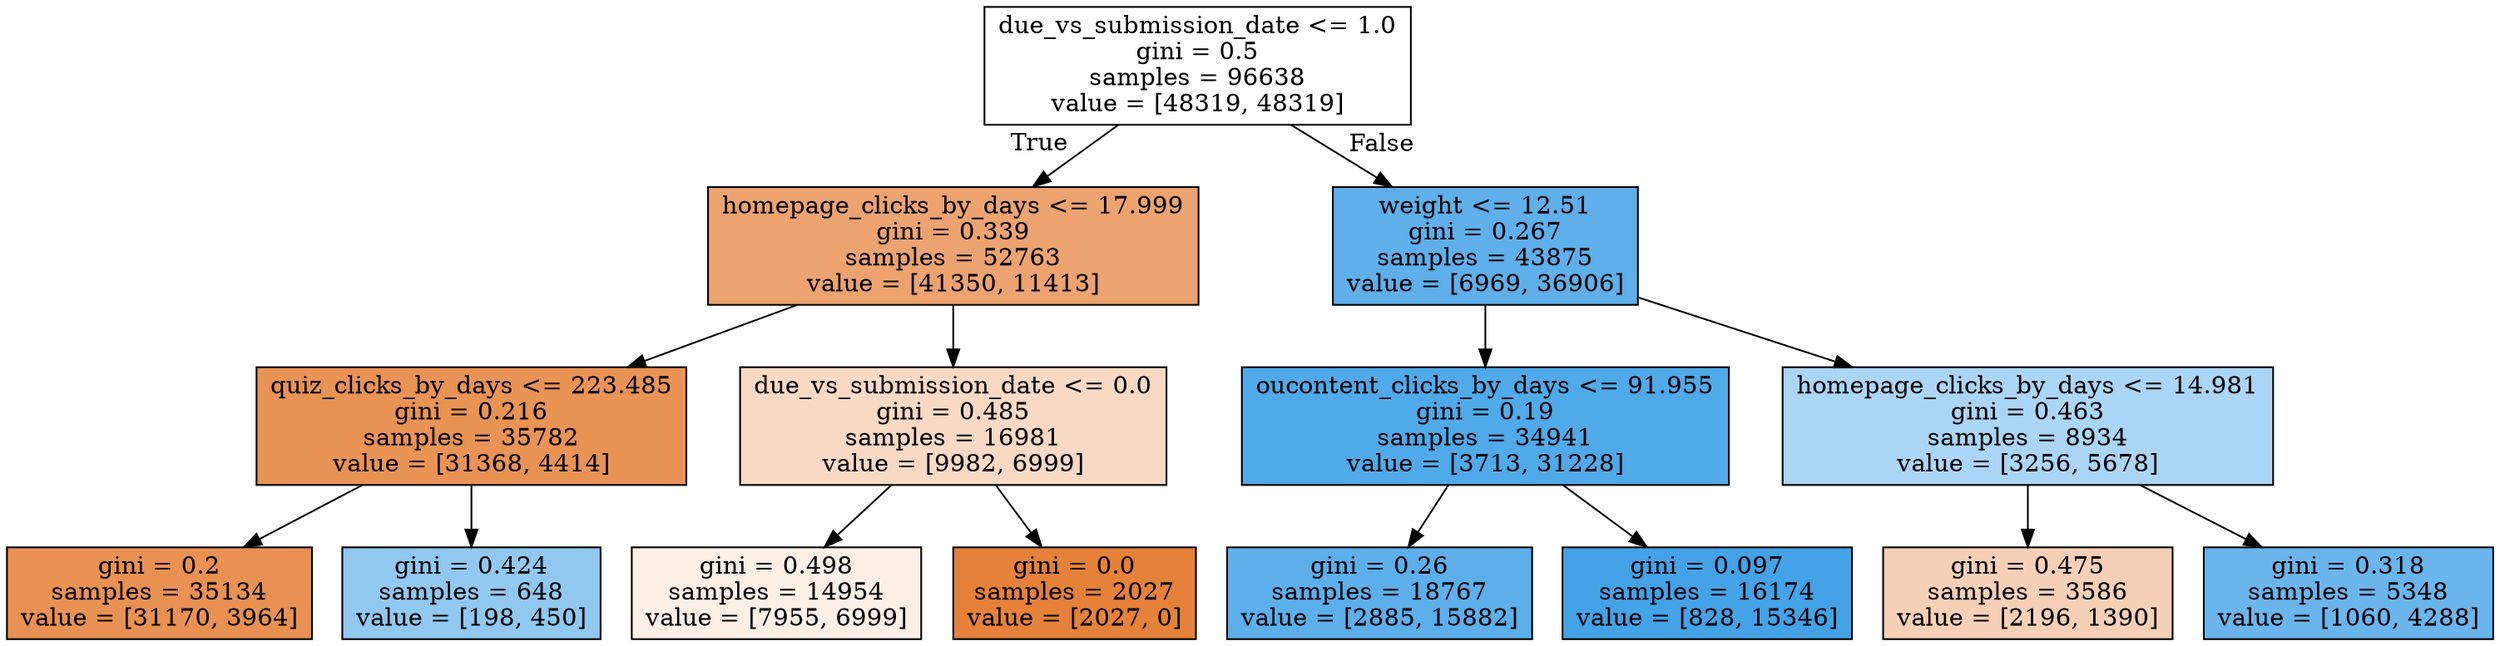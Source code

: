 digraph Tree {
node [shape=box, style="filled", color="black"] ;
0 [label="due_vs_submission_date <= 1.0\ngini = 0.5\nsamples = 96638\nvalue = [48319, 48319]", fillcolor="#e5813900"] ;
1 [label="homepage_clicks_by_days <= 17.999\ngini = 0.339\nsamples = 52763\nvalue = [41350, 11413]", fillcolor="#e58139b9"] ;
0 -> 1 [labeldistance=2.5, labelangle=45, headlabel="True"] ;
2 [label="quiz_clicks_by_days <= 223.485\ngini = 0.216\nsamples = 35782\nvalue = [31368, 4414]", fillcolor="#e58139db"] ;
1 -> 2 ;
3 [label="gini = 0.2\nsamples = 35134\nvalue = [31170, 3964]", fillcolor="#e58139df"] ;
2 -> 3 ;
4 [label="gini = 0.424\nsamples = 648\nvalue = [198, 450]", fillcolor="#399de58f"] ;
2 -> 4 ;
5 [label="due_vs_submission_date <= 0.0\ngini = 0.485\nsamples = 16981\nvalue = [9982, 6999]", fillcolor="#e581394c"] ;
1 -> 5 ;
6 [label="gini = 0.498\nsamples = 14954\nvalue = [7955, 6999]", fillcolor="#e581391f"] ;
5 -> 6 ;
7 [label="gini = 0.0\nsamples = 2027\nvalue = [2027, 0]", fillcolor="#e58139ff"] ;
5 -> 7 ;
8 [label="weight <= 12.51\ngini = 0.267\nsamples = 43875\nvalue = [6969, 36906]", fillcolor="#399de5cf"] ;
0 -> 8 [labeldistance=2.5, labelangle=-45, headlabel="False"] ;
9 [label="oucontent_clicks_by_days <= 91.955\ngini = 0.19\nsamples = 34941\nvalue = [3713, 31228]", fillcolor="#399de5e1"] ;
8 -> 9 ;
10 [label="gini = 0.26\nsamples = 18767\nvalue = [2885, 15882]", fillcolor="#399de5d1"] ;
9 -> 10 ;
11 [label="gini = 0.097\nsamples = 16174\nvalue = [828, 15346]", fillcolor="#399de5f1"] ;
9 -> 11 ;
12 [label="homepage_clicks_by_days <= 14.981\ngini = 0.463\nsamples = 8934\nvalue = [3256, 5678]", fillcolor="#399de56d"] ;
8 -> 12 ;
13 [label="gini = 0.475\nsamples = 3586\nvalue = [2196, 1390]", fillcolor="#e581395e"] ;
12 -> 13 ;
14 [label="gini = 0.318\nsamples = 5348\nvalue = [1060, 4288]", fillcolor="#399de5c0"] ;
12 -> 14 ;
}